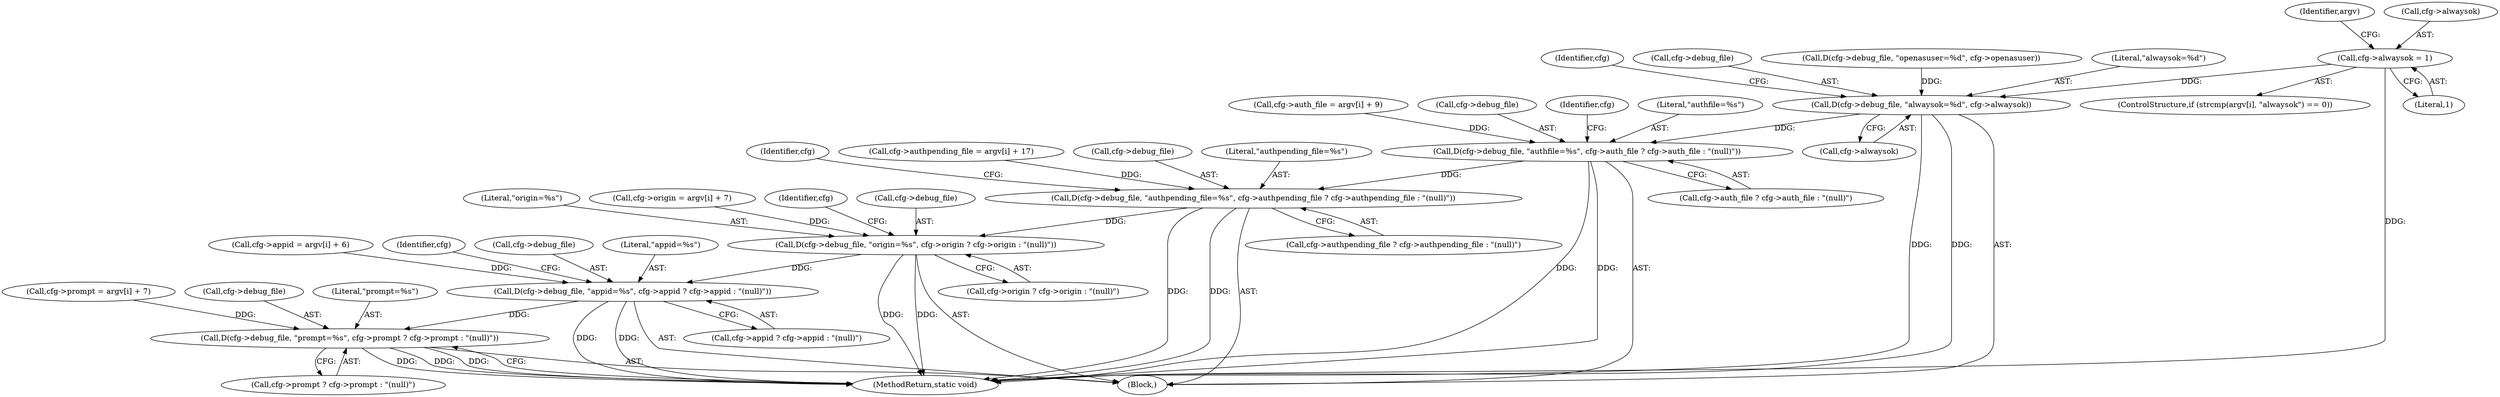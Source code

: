 digraph "0_pam-u2f_18b1914e32b74ff52000f10e97067e841e5fff62_0@pointer" {
"1000205" [label="(Call,cfg->alwaysok = 1)"];
"1000534" [label="(Call,D(cfg->debug_file, \"alwaysok=%d\", cfg->alwaysok))"];
"1000542" [label="(Call,D(cfg->debug_file, \"authfile=%s\", cfg->auth_file ? cfg->auth_file : \"(null)\"))"];
"1000555" [label="(Call,D(cfg->debug_file, \"authpending_file=%s\", cfg->authpending_file ? cfg->authpending_file : \"(null)\"))"];
"1000568" [label="(Call,D(cfg->debug_file, \"origin=%s\", cfg->origin ? cfg->origin : \"(null)\"))"];
"1000581" [label="(Call,D(cfg->debug_file, \"appid=%s\", cfg->appid ? cfg->appid : \"(null)\"))"];
"1000594" [label="(Call,D(cfg->debug_file, \"prompt=%s\", cfg->prompt ? cfg->prompt : \"(null)\"))"];
"1000539" [label="(Call,cfg->alwaysok)"];
"1000312" [label="(Call,cfg->appid = argv[i] + 6)"];
"1000570" [label="(Identifier,cfg)"];
"1000214" [label="(Identifier,argv)"];
"1000596" [label="(Identifier,cfg)"];
"1000258" [label="(Call,cfg->auth_file = argv[i] + 9)"];
"1000572" [label="(Literal,\"origin=%s\")"];
"1000599" [label="(Call,cfg->prompt ? cfg->prompt : \"(null)\")"];
"1000294" [label="(Call,cfg->origin = argv[i] + 7)"];
"1000330" [label="(Call,cfg->prompt = argv[i] + 7)"];
"1000197" [label="(ControlStructure,if (strcmp(argv[i], \"alwaysok\") == 0))"];
"1000555" [label="(Call,D(cfg->debug_file, \"authpending_file=%s\", cfg->authpending_file ? cfg->authpending_file : \"(null)\"))"];
"1000542" [label="(Call,D(cfg->debug_file, \"authfile=%s\", cfg->auth_file ? cfg->auth_file : \"(null)\"))"];
"1000276" [label="(Call,cfg->authpending_file = argv[i] + 17)"];
"1000543" [label="(Call,cfg->debug_file)"];
"1000607" [label="(MethodReturn,static void)"];
"1000438" [label="(Block,)"];
"1000544" [label="(Identifier,cfg)"];
"1000595" [label="(Call,cfg->debug_file)"];
"1000557" [label="(Identifier,cfg)"];
"1000535" [label="(Call,cfg->debug_file)"];
"1000526" [label="(Call,D(cfg->debug_file, \"openasuser=%d\", cfg->openasuser))"];
"1000534" [label="(Call,D(cfg->debug_file, \"alwaysok=%d\", cfg->alwaysok))"];
"1000560" [label="(Call,cfg->authpending_file ? cfg->authpending_file : \"(null)\")"];
"1000546" [label="(Literal,\"authfile=%s\")"];
"1000583" [label="(Identifier,cfg)"];
"1000581" [label="(Call,D(cfg->debug_file, \"appid=%s\", cfg->appid ? cfg->appid : \"(null)\"))"];
"1000547" [label="(Call,cfg->auth_file ? cfg->auth_file : \"(null)\")"];
"1000586" [label="(Call,cfg->appid ? cfg->appid : \"(null)\")"];
"1000582" [label="(Call,cfg->debug_file)"];
"1000598" [label="(Literal,\"prompt=%s\")"];
"1000585" [label="(Literal,\"appid=%s\")"];
"1000209" [label="(Literal,1)"];
"1000538" [label="(Literal,\"alwaysok=%d\")"];
"1000568" [label="(Call,D(cfg->debug_file, \"origin=%s\", cfg->origin ? cfg->origin : \"(null)\"))"];
"1000206" [label="(Call,cfg->alwaysok)"];
"1000556" [label="(Call,cfg->debug_file)"];
"1000205" [label="(Call,cfg->alwaysok = 1)"];
"1000573" [label="(Call,cfg->origin ? cfg->origin : \"(null)\")"];
"1000559" [label="(Literal,\"authpending_file=%s\")"];
"1000569" [label="(Call,cfg->debug_file)"];
"1000594" [label="(Call,D(cfg->debug_file, \"prompt=%s\", cfg->prompt ? cfg->prompt : \"(null)\"))"];
"1000205" -> "1000197"  [label="AST: "];
"1000205" -> "1000209"  [label="CFG: "];
"1000206" -> "1000205"  [label="AST: "];
"1000209" -> "1000205"  [label="AST: "];
"1000214" -> "1000205"  [label="CFG: "];
"1000205" -> "1000607"  [label="DDG: "];
"1000205" -> "1000534"  [label="DDG: "];
"1000534" -> "1000438"  [label="AST: "];
"1000534" -> "1000539"  [label="CFG: "];
"1000535" -> "1000534"  [label="AST: "];
"1000538" -> "1000534"  [label="AST: "];
"1000539" -> "1000534"  [label="AST: "];
"1000544" -> "1000534"  [label="CFG: "];
"1000534" -> "1000607"  [label="DDG: "];
"1000534" -> "1000607"  [label="DDG: "];
"1000526" -> "1000534"  [label="DDG: "];
"1000534" -> "1000542"  [label="DDG: "];
"1000542" -> "1000438"  [label="AST: "];
"1000542" -> "1000547"  [label="CFG: "];
"1000543" -> "1000542"  [label="AST: "];
"1000546" -> "1000542"  [label="AST: "];
"1000547" -> "1000542"  [label="AST: "];
"1000557" -> "1000542"  [label="CFG: "];
"1000542" -> "1000607"  [label="DDG: "];
"1000542" -> "1000607"  [label="DDG: "];
"1000258" -> "1000542"  [label="DDG: "];
"1000542" -> "1000555"  [label="DDG: "];
"1000555" -> "1000438"  [label="AST: "];
"1000555" -> "1000560"  [label="CFG: "];
"1000556" -> "1000555"  [label="AST: "];
"1000559" -> "1000555"  [label="AST: "];
"1000560" -> "1000555"  [label="AST: "];
"1000570" -> "1000555"  [label="CFG: "];
"1000555" -> "1000607"  [label="DDG: "];
"1000555" -> "1000607"  [label="DDG: "];
"1000276" -> "1000555"  [label="DDG: "];
"1000555" -> "1000568"  [label="DDG: "];
"1000568" -> "1000438"  [label="AST: "];
"1000568" -> "1000573"  [label="CFG: "];
"1000569" -> "1000568"  [label="AST: "];
"1000572" -> "1000568"  [label="AST: "];
"1000573" -> "1000568"  [label="AST: "];
"1000583" -> "1000568"  [label="CFG: "];
"1000568" -> "1000607"  [label="DDG: "];
"1000568" -> "1000607"  [label="DDG: "];
"1000294" -> "1000568"  [label="DDG: "];
"1000568" -> "1000581"  [label="DDG: "];
"1000581" -> "1000438"  [label="AST: "];
"1000581" -> "1000586"  [label="CFG: "];
"1000582" -> "1000581"  [label="AST: "];
"1000585" -> "1000581"  [label="AST: "];
"1000586" -> "1000581"  [label="AST: "];
"1000596" -> "1000581"  [label="CFG: "];
"1000581" -> "1000607"  [label="DDG: "];
"1000581" -> "1000607"  [label="DDG: "];
"1000312" -> "1000581"  [label="DDG: "];
"1000581" -> "1000594"  [label="DDG: "];
"1000594" -> "1000438"  [label="AST: "];
"1000594" -> "1000599"  [label="CFG: "];
"1000595" -> "1000594"  [label="AST: "];
"1000598" -> "1000594"  [label="AST: "];
"1000599" -> "1000594"  [label="AST: "];
"1000607" -> "1000594"  [label="CFG: "];
"1000594" -> "1000607"  [label="DDG: "];
"1000594" -> "1000607"  [label="DDG: "];
"1000594" -> "1000607"  [label="DDG: "];
"1000330" -> "1000594"  [label="DDG: "];
}
